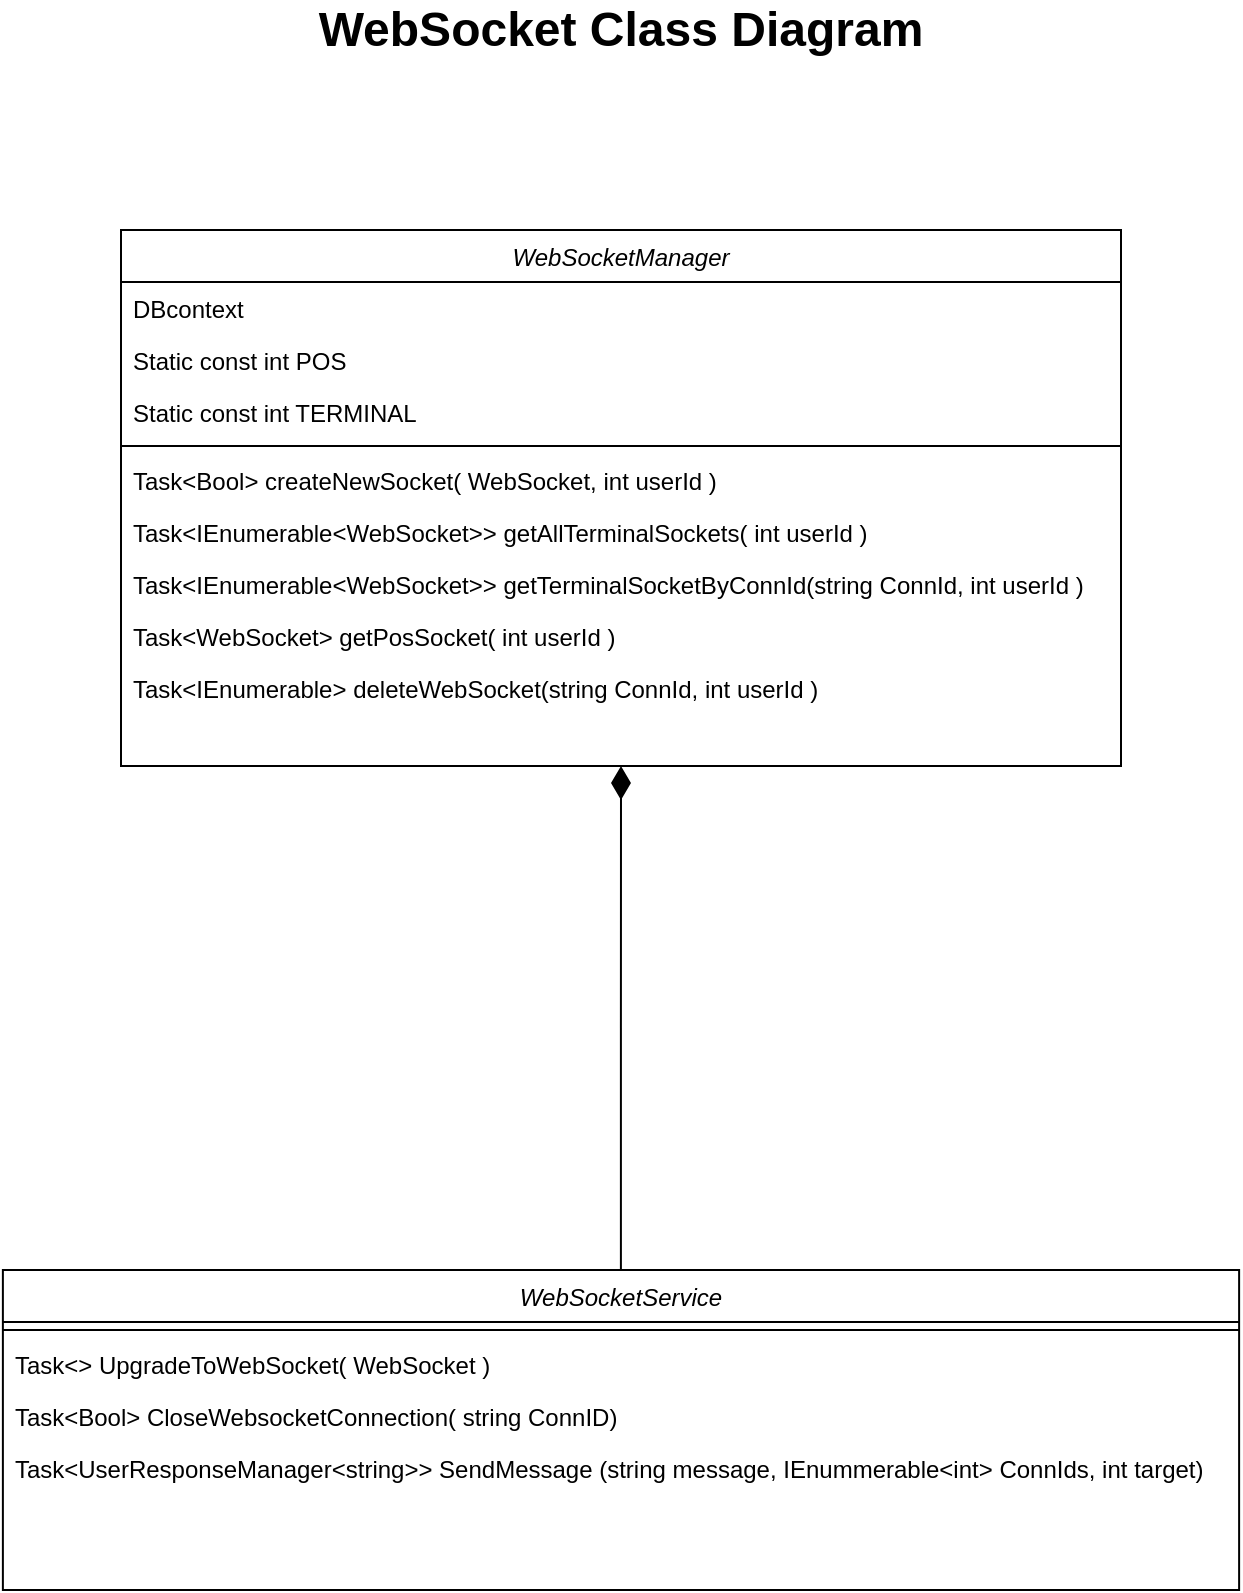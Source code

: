 <mxfile version="14.2.9" type="device"><diagram id="tg05gjFLdQwytkQnkUuj" name="Page-1"><mxGraphModel dx="572" dy="2946" grid="1" gridSize="10" guides="1" tooltips="1" connect="1" arrows="1" fold="1" page="1" pageScale="1" pageWidth="850" pageHeight="1100" math="0" shadow="0"><root><mxCell id="0"/><mxCell id="1" parent="0"/><mxCell id="O9ue_ayHDSaClEoDanWj-96" value="&lt;font style=&quot;font-size: 24px&quot;&gt;&lt;b&gt;WebSocket Class Diagram&lt;/b&gt;&lt;/font&gt;" style="text;html=1;strokeColor=none;fillColor=none;align=center;verticalAlign=middle;whiteSpace=wrap;rounded=0;" vertex="1" parent="1"><mxGeometry x="1112" y="-1810" width="327" height="20" as="geometry"/></mxCell><mxCell id="O9ue_ayHDSaClEoDanWj-97" style="edgeStyle=orthogonalEdgeStyle;rounded=0;orthogonalLoop=1;jettySize=auto;html=1;entryX=0.5;entryY=1;entryDx=0;entryDy=0;endArrow=diamondThin;endFill=1;endSize=14;strokeWidth=1;fontSize=14;" edge="1" parent="1" source="O9ue_ayHDSaClEoDanWj-98" target="O9ue_ayHDSaClEoDanWj-103"><mxGeometry relative="1" as="geometry"/></mxCell><mxCell id="O9ue_ayHDSaClEoDanWj-98" value="WebSocketService" style="swimlane;fontStyle=2;align=center;verticalAlign=top;childLayout=stackLayout;horizontal=1;startSize=26;horizontalStack=0;resizeParent=1;resizeLast=0;collapsible=1;marginBottom=0;rounded=0;shadow=0;strokeWidth=1;" vertex="1" parent="1"><mxGeometry x="966.44" y="-1180" width="618.12" height="160" as="geometry"><mxRectangle x="230" y="140" width="160" height="26" as="alternateBounds"/></mxGeometry></mxCell><mxCell id="O9ue_ayHDSaClEoDanWj-99" value="" style="line;html=1;strokeWidth=1;align=left;verticalAlign=middle;spacingTop=-1;spacingLeft=3;spacingRight=3;rotatable=0;labelPosition=right;points=[];portConstraint=eastwest;" vertex="1" parent="O9ue_ayHDSaClEoDanWj-98"><mxGeometry y="26" width="618.12" height="8" as="geometry"/></mxCell><mxCell id="O9ue_ayHDSaClEoDanWj-100" value="Task&lt;&gt; UpgradeToWebSocket( WebSocket )" style="text;align=left;verticalAlign=top;spacingLeft=4;spacingRight=4;overflow=hidden;rotatable=0;points=[[0,0.5],[1,0.5]];portConstraint=eastwest;" vertex="1" parent="O9ue_ayHDSaClEoDanWj-98"><mxGeometry y="34" width="618.12" height="26" as="geometry"/></mxCell><mxCell id="O9ue_ayHDSaClEoDanWj-101" value="Task&lt;Bool&gt; CloseWebsocketConnection( string ConnID)" style="text;align=left;verticalAlign=top;spacingLeft=4;spacingRight=4;overflow=hidden;rotatable=0;points=[[0,0.5],[1,0.5]];portConstraint=eastwest;" vertex="1" parent="O9ue_ayHDSaClEoDanWj-98"><mxGeometry y="60" width="618.12" height="26" as="geometry"/></mxCell><mxCell id="O9ue_ayHDSaClEoDanWj-102" value="Task&lt;UserResponseManager&lt;string&gt;&gt; SendMessage (string message, IEnummerable&lt;int&gt; ConnIds, int target)" style="text;align=left;verticalAlign=top;spacingLeft=4;spacingRight=4;overflow=hidden;rotatable=0;points=[[0,0.5],[1,0.5]];portConstraint=eastwest;" vertex="1" parent="O9ue_ayHDSaClEoDanWj-98"><mxGeometry y="86" width="618.12" height="26" as="geometry"/></mxCell><mxCell id="O9ue_ayHDSaClEoDanWj-103" value="WebSocketManager" style="swimlane;fontStyle=2;align=center;verticalAlign=top;childLayout=stackLayout;horizontal=1;startSize=26;horizontalStack=0;resizeParent=1;resizeLast=0;collapsible=1;marginBottom=0;rounded=0;shadow=0;strokeWidth=1;" vertex="1" parent="1"><mxGeometry x="1025.5" y="-1700" width="500" height="268" as="geometry"><mxRectangle x="230" y="140" width="160" height="26" as="alternateBounds"/></mxGeometry></mxCell><mxCell id="O9ue_ayHDSaClEoDanWj-104" value="DBcontext" style="text;align=left;verticalAlign=top;spacingLeft=4;spacingRight=4;overflow=hidden;rotatable=0;points=[[0,0.5],[1,0.5]];portConstraint=eastwest;rounded=0;shadow=0;html=0;" vertex="1" parent="O9ue_ayHDSaClEoDanWj-103"><mxGeometry y="26" width="500" height="26" as="geometry"/></mxCell><mxCell id="O9ue_ayHDSaClEoDanWj-105" value="Static const int POS" style="text;align=left;verticalAlign=top;spacingLeft=4;spacingRight=4;overflow=hidden;rotatable=0;points=[[0,0.5],[1,0.5]];portConstraint=eastwest;rounded=0;shadow=0;html=0;" vertex="1" parent="O9ue_ayHDSaClEoDanWj-103"><mxGeometry y="52" width="500" height="26" as="geometry"/></mxCell><mxCell id="O9ue_ayHDSaClEoDanWj-106" value="Static const int TERMINAL" style="text;align=left;verticalAlign=top;spacingLeft=4;spacingRight=4;overflow=hidden;rotatable=0;points=[[0,0.5],[1,0.5]];portConstraint=eastwest;rounded=0;shadow=0;html=0;" vertex="1" parent="O9ue_ayHDSaClEoDanWj-103"><mxGeometry y="78" width="500" height="26" as="geometry"/></mxCell><mxCell id="O9ue_ayHDSaClEoDanWj-107" value="" style="line;html=1;strokeWidth=1;align=left;verticalAlign=middle;spacingTop=-1;spacingLeft=3;spacingRight=3;rotatable=0;labelPosition=right;points=[];portConstraint=eastwest;" vertex="1" parent="O9ue_ayHDSaClEoDanWj-103"><mxGeometry y="104" width="500" height="8" as="geometry"/></mxCell><mxCell id="O9ue_ayHDSaClEoDanWj-108" value="Task&lt;Bool&gt; createNewSocket( WebSocket, int userId )" style="text;align=left;verticalAlign=top;spacingLeft=4;spacingRight=4;overflow=hidden;rotatable=0;points=[[0,0.5],[1,0.5]];portConstraint=eastwest;" vertex="1" parent="O9ue_ayHDSaClEoDanWj-103"><mxGeometry y="112" width="500" height="26" as="geometry"/></mxCell><mxCell id="O9ue_ayHDSaClEoDanWj-109" value="Task&lt;IEnumerable&lt;WebSocket&gt;&gt; getAllTerminalSockets( int userId )" style="text;align=left;verticalAlign=top;spacingLeft=4;spacingRight=4;overflow=hidden;rotatable=0;points=[[0,0.5],[1,0.5]];portConstraint=eastwest;" vertex="1" parent="O9ue_ayHDSaClEoDanWj-103"><mxGeometry y="138" width="500" height="26" as="geometry"/></mxCell><mxCell id="O9ue_ayHDSaClEoDanWj-110" value="Task&lt;IEnumerable&lt;WebSocket&gt;&gt; getTerminalSocketByConnId(string ConnId, int userId )" style="text;align=left;verticalAlign=top;spacingLeft=4;spacingRight=4;overflow=hidden;rotatable=0;points=[[0,0.5],[1,0.5]];portConstraint=eastwest;" vertex="1" parent="O9ue_ayHDSaClEoDanWj-103"><mxGeometry y="164" width="500" height="26" as="geometry"/></mxCell><mxCell id="O9ue_ayHDSaClEoDanWj-111" value="Task&lt;WebSocket&gt; getPosSocket( int userId )" style="text;align=left;verticalAlign=top;spacingLeft=4;spacingRight=4;overflow=hidden;rotatable=0;points=[[0,0.5],[1,0.5]];portConstraint=eastwest;" vertex="1" parent="O9ue_ayHDSaClEoDanWj-103"><mxGeometry y="190" width="500" height="26" as="geometry"/></mxCell><mxCell id="O9ue_ayHDSaClEoDanWj-112" value="Task&lt;IEnumerable&gt; deleteWebSocket(string ConnId, int userId )" style="text;align=left;verticalAlign=top;spacingLeft=4;spacingRight=4;overflow=hidden;rotatable=0;points=[[0,0.5],[1,0.5]];portConstraint=eastwest;" vertex="1" parent="O9ue_ayHDSaClEoDanWj-103"><mxGeometry y="216" width="500" height="26" as="geometry"/></mxCell></root></mxGraphModel></diagram></mxfile>